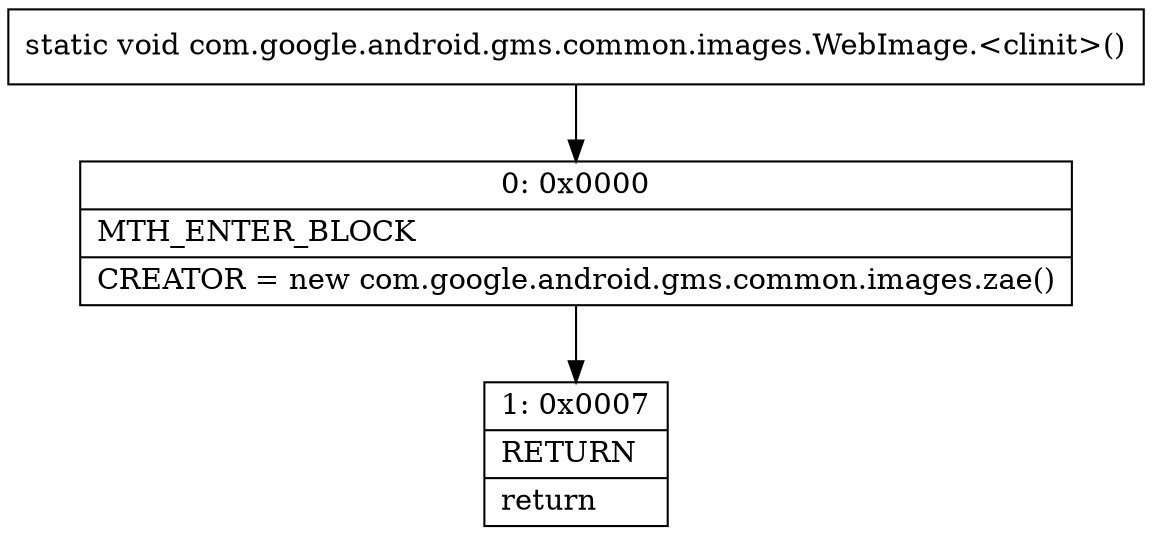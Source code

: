 digraph "CFG forcom.google.android.gms.common.images.WebImage.\<clinit\>()V" {
Node_0 [shape=record,label="{0\:\ 0x0000|MTH_ENTER_BLOCK\l|CREATOR = new com.google.android.gms.common.images.zae()\l}"];
Node_1 [shape=record,label="{1\:\ 0x0007|RETURN\l|return\l}"];
MethodNode[shape=record,label="{static void com.google.android.gms.common.images.WebImage.\<clinit\>() }"];
MethodNode -> Node_0;
Node_0 -> Node_1;
}

